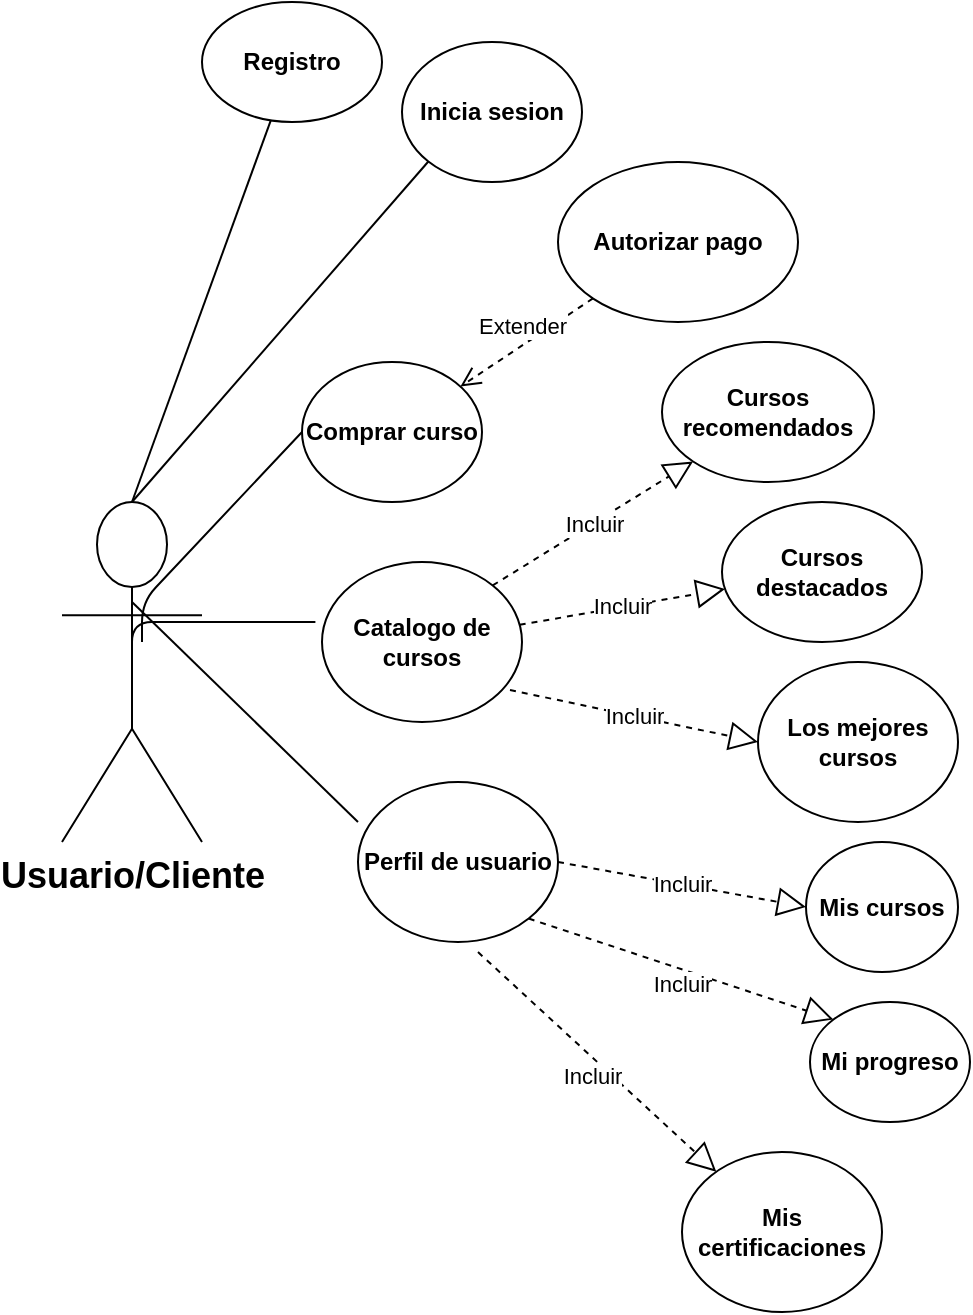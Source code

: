 <mxfile>
    <diagram id="nfXsdyuwX5pM_Nen0s3v" name="Page-1">
        <mxGraphModel dx="1469" dy="688" grid="1" gridSize="10" guides="1" tooltips="1" connect="1" arrows="1" fold="1" page="1" pageScale="1" pageWidth="827" pageHeight="1169" math="0" shadow="0">
            <root>
                <mxCell id="0"/>
                <mxCell id="1" parent="0"/>
                <mxCell id="2" value="&lt;font style=&quot;font-size: 18px&quot;&gt;&lt;b&gt;Usuario/Cliente&lt;/b&gt;&lt;/font&gt;" style="shape=umlActor;verticalLabelPosition=bottom;verticalAlign=top;html=1;outlineConnect=0;" parent="1" vertex="1">
                    <mxGeometry x="40" y="260" width="70" height="170" as="geometry"/>
                </mxCell>
                <mxCell id="6" value="&lt;b&gt;Registro&lt;/b&gt;" style="ellipse;whiteSpace=wrap;html=1;" parent="1" vertex="1">
                    <mxGeometry x="110" y="10" width="90" height="60" as="geometry"/>
                </mxCell>
                <mxCell id="7" value="&lt;b&gt;Inicia sesion&lt;/b&gt;" style="ellipse;whiteSpace=wrap;html=1;" parent="1" vertex="1">
                    <mxGeometry x="210" y="30" width="90" height="70" as="geometry"/>
                </mxCell>
                <mxCell id="8" value="&lt;b&gt;Catalogo de cursos&lt;/b&gt;" style="ellipse;whiteSpace=wrap;html=1;" parent="1" vertex="1">
                    <mxGeometry x="170" y="290" width="100" height="80" as="geometry"/>
                </mxCell>
                <mxCell id="9" value="&lt;b&gt;Perfil de usuario&lt;/b&gt;" style="ellipse;whiteSpace=wrap;html=1;" parent="1" vertex="1">
                    <mxGeometry x="188" y="400" width="100" height="80" as="geometry"/>
                </mxCell>
                <mxCell id="10" value="&lt;b&gt;Comprar curso&lt;span style=&quot;color: rgba(0 , 0 , 0 , 0) ; font-family: monospace ; font-size: 0px&quot;&gt;%3CmxGraphModel%3E%3Croot%3E%3CmxCell%20id%3D%220%22%2F%3E%3CmxCell%20id%3D%221%22%20parent%3D%220%22%2F%3E%3CmxCell%20id%3D%222%22%20value%3D%22Catalogo%20de%20cursos%22%20style%3D%22ellipse%3BwhiteSpace%3Dwrap%3Bhtml%3D1%3B%22%20vertex%3D%221%22%20parent%3D%221%22%3E%3CmxGeometry%20x%3D%22170%22%20y%3D%22290%22%20width%3D%22120%22%20height%3D%2280%22%20as%3D%22geometry%22%2F%3E%3C%2FmxCell%3E%3C%2Froot%3E%3C%2FmxGraphModel%3E&lt;/span&gt;&lt;/b&gt;" style="ellipse;whiteSpace=wrap;html=1;" parent="1" vertex="1">
                    <mxGeometry x="160" y="190" width="90" height="70" as="geometry"/>
                </mxCell>
                <mxCell id="11" value="&lt;b&gt;Los mejores cursos&lt;/b&gt;" style="ellipse;whiteSpace=wrap;html=1;" parent="1" vertex="1">
                    <mxGeometry x="388" y="340" width="100" height="80" as="geometry"/>
                </mxCell>
                <mxCell id="12" value="&lt;b&gt;Cursos destacados&lt;/b&gt;" style="ellipse;whiteSpace=wrap;html=1;" parent="1" vertex="1">
                    <mxGeometry x="370" y="260" width="100" height="70" as="geometry"/>
                </mxCell>
                <mxCell id="13" value="&lt;b&gt;Cursos recomendados&lt;/b&gt;" style="ellipse;whiteSpace=wrap;html=1;" parent="1" vertex="1">
                    <mxGeometry x="340" y="180" width="106" height="70" as="geometry"/>
                </mxCell>
                <mxCell id="14" value="&lt;b&gt;Autorizar pago&lt;/b&gt;" style="ellipse;whiteSpace=wrap;html=1;" parent="1" vertex="1">
                    <mxGeometry x="288" y="90" width="120" height="80" as="geometry"/>
                </mxCell>
                <mxCell id="17" value="" style="endArrow=none;html=1;exitX=0.5;exitY=0;exitDx=0;exitDy=0;exitPerimeter=0;" parent="1" source="2" target="6" edge="1">
                    <mxGeometry width="50" height="50" relative="1" as="geometry">
                        <mxPoint x="430" y="360" as="sourcePoint"/>
                        <mxPoint x="480" y="310" as="targetPoint"/>
                    </mxGeometry>
                </mxCell>
                <mxCell id="18" value="" style="endArrow=none;html=1;exitX=0.5;exitY=0;exitDx=0;exitDy=0;exitPerimeter=0;entryX=0;entryY=1;entryDx=0;entryDy=0;" parent="1" target="7" edge="1" source="2">
                    <mxGeometry width="50" height="50" relative="1" as="geometry">
                        <mxPoint x="85" y="270" as="sourcePoint"/>
                        <mxPoint x="156.727" y="88.744" as="targetPoint"/>
                    </mxGeometry>
                </mxCell>
                <mxCell id="19" value="" style="endArrow=none;html=1;entryX=0;entryY=0.5;entryDx=0;entryDy=0;" parent="1" target="10" edge="1">
                    <mxGeometry width="50" height="50" relative="1" as="geometry">
                        <mxPoint x="80" y="330" as="sourcePoint"/>
                        <mxPoint x="166.727" y="98.744" as="targetPoint"/>
                        <Array as="points">
                            <mxPoint x="80" y="310"/>
                        </Array>
                    </mxGeometry>
                </mxCell>
                <mxCell id="20" value="" style="endArrow=none;html=1;entryX=-0.033;entryY=0.375;entryDx=0;entryDy=0;entryPerimeter=0;exitX=0.5;exitY=0.5;exitDx=0;exitDy=0;exitPerimeter=0;" parent="1" source="2" target="8" edge="1">
                    <mxGeometry width="50" height="50" relative="1" as="geometry">
                        <mxPoint x="75" y="290" as="sourcePoint"/>
                        <mxPoint x="176.727" y="108.744" as="targetPoint"/>
                        <Array as="points">
                            <mxPoint x="75" y="320"/>
                        </Array>
                    </mxGeometry>
                </mxCell>
                <mxCell id="21" value="" style="endArrow=none;html=1;entryX=0;entryY=0.25;entryDx=0;entryDy=0;entryPerimeter=0;" parent="1" target="9" edge="1">
                    <mxGeometry width="50" height="50" relative="1" as="geometry">
                        <mxPoint x="75" y="310" as="sourcePoint"/>
                        <mxPoint x="149.997" y="230.004" as="targetPoint"/>
                        <Array as="points">
                            <mxPoint x="75" y="310"/>
                        </Array>
                    </mxGeometry>
                </mxCell>
                <mxCell id="26" value="Extender" style="html=1;verticalAlign=bottom;endArrow=open;dashed=1;endSize=8;" edge="1" parent="1" source="14" target="10">
                    <mxGeometry x="0.046" y="-2" relative="1" as="geometry">
                        <mxPoint x="350" y="250" as="sourcePoint"/>
                        <mxPoint x="270" y="250" as="targetPoint"/>
                        <Array as="points"/>
                        <mxPoint y="1" as="offset"/>
                    </mxGeometry>
                </mxCell>
                <mxCell id="27" value="Incluir" style="endArrow=block;dashed=1;endFill=0;endSize=12;html=1;exitX=1;exitY=0;exitDx=0;exitDy=0;entryX=0;entryY=1;entryDx=0;entryDy=0;" edge="1" parent="1" source="8" target="13">
                    <mxGeometry width="160" relative="1" as="geometry">
                        <mxPoint x="260" y="410" as="sourcePoint"/>
                        <mxPoint x="380" y="320" as="targetPoint"/>
                        <Array as="points"/>
                    </mxGeometry>
                </mxCell>
                <mxCell id="28" value="Incluir" style="endArrow=block;dashed=1;endFill=0;endSize=12;html=1;" edge="1" parent="1" source="8" target="12">
                    <mxGeometry width="160" relative="1" as="geometry">
                        <mxPoint x="260" y="490" as="sourcePoint"/>
                        <mxPoint x="370.01" y="399.99" as="targetPoint"/>
                    </mxGeometry>
                </mxCell>
                <mxCell id="29" value="Incluir" style="endArrow=block;dashed=1;endFill=0;endSize=12;html=1;entryX=0;entryY=0.5;entryDx=0;entryDy=0;exitX=0.94;exitY=0.8;exitDx=0;exitDy=0;exitPerimeter=0;" edge="1" parent="1" source="8" target="11">
                    <mxGeometry width="160" relative="1" as="geometry">
                        <mxPoint x="260" y="480.01" as="sourcePoint"/>
                        <mxPoint x="370.01" y="390" as="targetPoint"/>
                    </mxGeometry>
                </mxCell>
                <mxCell id="30" value="&lt;b&gt;Mis certificaciones&lt;/b&gt;" style="ellipse;whiteSpace=wrap;html=1;" vertex="1" parent="1">
                    <mxGeometry x="350" y="585" width="100" height="80" as="geometry"/>
                </mxCell>
                <mxCell id="31" value="&lt;b&gt;Mi progreso&lt;/b&gt;" style="ellipse;whiteSpace=wrap;html=1;" vertex="1" parent="1">
                    <mxGeometry x="414" y="510" width="80" height="60" as="geometry"/>
                </mxCell>
                <mxCell id="32" value="&lt;b&gt;Mis cursos&lt;/b&gt;" style="ellipse;whiteSpace=wrap;html=1;" vertex="1" parent="1">
                    <mxGeometry x="412" y="430" width="76" height="65" as="geometry"/>
                </mxCell>
                <mxCell id="33" value="Incluir" style="endArrow=block;dashed=1;endFill=0;endSize=12;html=1;entryX=0;entryY=0.5;entryDx=0;entryDy=0;exitX=1;exitY=0.5;exitDx=0;exitDy=0;" edge="1" parent="1" source="9" target="32">
                    <mxGeometry width="160" relative="1" as="geometry">
                        <mxPoint x="289" y="484" as="sourcePoint"/>
                        <mxPoint x="370" y="510" as="targetPoint"/>
                        <Array as="points"/>
                    </mxGeometry>
                </mxCell>
                <mxCell id="34" value="Incluir" style="endArrow=block;dashed=1;endFill=0;endSize=12;html=1;entryX=0;entryY=0;entryDx=0;entryDy=0;exitX=1;exitY=1;exitDx=0;exitDy=0;" edge="1" parent="1" source="9" target="31">
                    <mxGeometry x="0.039" y="-7" width="160" relative="1" as="geometry">
                        <mxPoint x="240" y="630" as="sourcePoint"/>
                        <mxPoint x="321" y="656" as="targetPoint"/>
                        <mxPoint as="offset"/>
                    </mxGeometry>
                </mxCell>
                <mxCell id="35" value="Incluir" style="endArrow=block;dashed=1;endFill=0;endSize=12;html=1;exitX=0.6;exitY=1.063;exitDx=0;exitDy=0;exitPerimeter=0;" edge="1" parent="1" source="9" target="30">
                    <mxGeometry x="0.039" y="-7" width="160" relative="1" as="geometry">
                        <mxPoint x="200" y="640" as="sourcePoint"/>
                        <mxPoint x="304.645" y="721.716" as="targetPoint"/>
                        <mxPoint as="offset"/>
                    </mxGeometry>
                </mxCell>
            </root>
        </mxGraphModel>
    </diagram>
</mxfile>